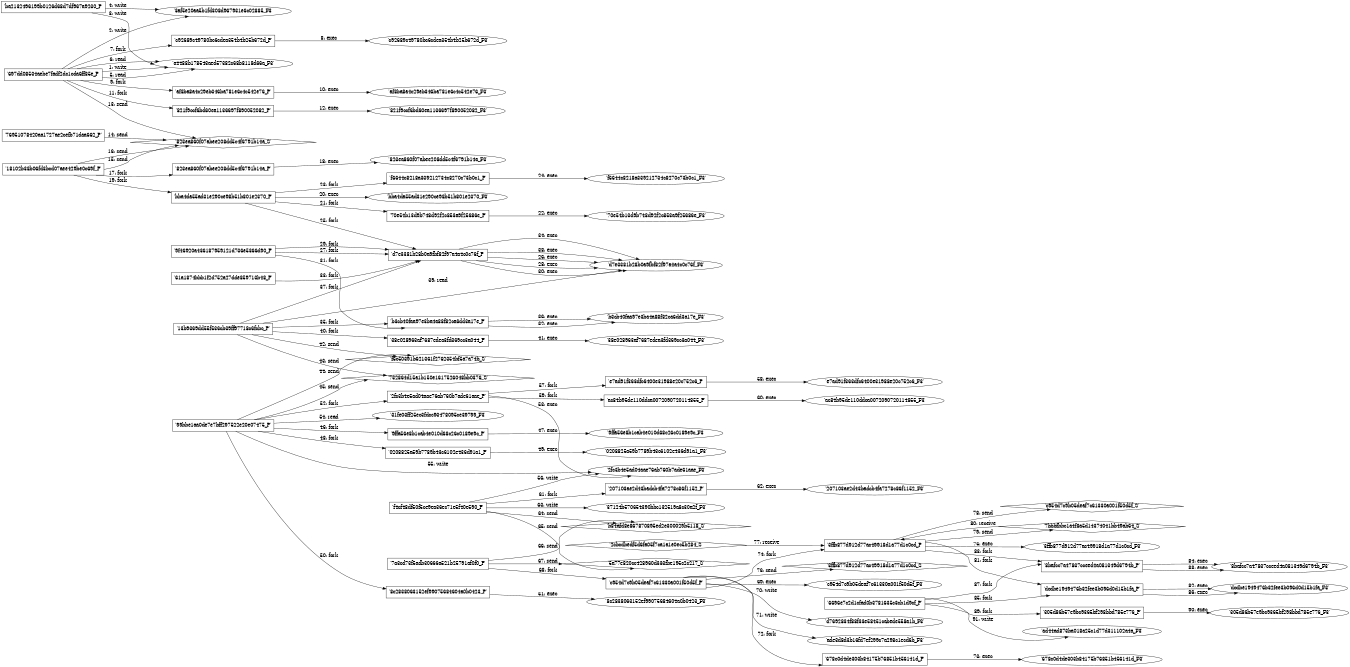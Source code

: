 digraph "D:\Learning\Paper\apt\基于CTI的攻击预警\Dataset\攻击图\ASGfromALLCTI\Metamorfo Banking Trojan Keeps Its Sights on Brazil.dot" {
rankdir="LR"
size="9"
fixedsize="false"
splines="true"
nodesep=0.3
ranksep=0
fontsize=10
overlap="scalexy"
engine= "neato"
	"'a4488b178543aed57382c68b8118d66a_F3'" [node_type=file shape=ellipse]
	"'697dd08534aebe7fadf2dc1cda6ff85e_P'" [node_type=Process shape=box]
	"'697dd08534aebe7fadf2dc1cda6ff85e_P'" -> "'a4488b178543aed57382c68b8118d66a_F3'" [label="1: write"]
	"'3af5e20aa5b1fd308d967931e6c02885_F3'" [node_type=file shape=ellipse]
	"'697dd08534aebe7fadf2dc1cda6ff85e_P'" [node_type=Process shape=box]
	"'697dd08534aebe7fadf2dc1cda6ff85e_P'" -> "'3af5e20aa5b1fd308d967931e6c02885_F3'" [label="2: write"]
	"'a4488b178543aed57382c68b8118d66a_F3'" [node_type=file shape=ellipse]
	"'ba2132496199b0126d68d7df967a9230_P'" [node_type=Process shape=box]
	"'ba2132496199b0126d68d7df967a9230_P'" -> "'a4488b178543aed57382c68b8118d66a_F3'" [label="3: write"]
	"'3af5e20aa5b1fd308d967931e6c02885_F3'" [node_type=file shape=ellipse]
	"'ba2132496199b0126d68d7df967a9230_P'" [node_type=Process shape=box]
	"'ba2132496199b0126d68d7df967a9230_P'" -> "'3af5e20aa5b1fd308d967931e6c02885_F3'" [label="4: write"]
	"'a4488b178543aed57382c68b8118d66a_F3'" [node_type=file shape=ellipse]
	"'697dd08534aebe7fadf2dc1cda6ff85e_P'" [node_type=Process shape=box]
	"'697dd08534aebe7fadf2dc1cda6ff85e_P'" -> "'a4488b178543aed57382c68b8118d66a_F3'" [label="5: read"]
	"'a4488b178543aed57382c68b8118d66a_F3'" [node_type=file shape=ellipse]
	"'697dd08534aebe7fadf2dc1cda6ff85e_P'" [node_type=Process shape=box]
	"'697dd08534aebe7fadf2dc1cda6ff85e_P'" -> "'a4488b178543aed57382c68b8118d66a_F3'" [label="6: read"]
	"'697dd08534aebe7fadf2dc1cda6ff85e_P'" [node_type=Process shape=box]
	"'c92689c49780bc6cdea354b4b25b672d_P'" [node_type=Process shape=box]
	"'697dd08534aebe7fadf2dc1cda6ff85e_P'" -> "'c92689c49780bc6cdea354b4b25b672d_P'" [label="7: fork"]
	"'c92689c49780bc6cdea354b4b25b672d_P'" [node_type=Process shape=box]
	"'c92689c49780bc6cdea354b4b25b672d_F3'" [node_type=File shape=ellipse]
	"'c92689c49780bc6cdea354b4b25b672d_P'" -> "'c92689c49780bc6cdea354b4b25b672d_F3'" [label="8: exec"]
	"'697dd08534aebe7fadf2dc1cda6ff85e_P'" [node_type=Process shape=box]
	"'af8ba8a4c29eb346ba781e6c4c542e76_P'" [node_type=Process shape=box]
	"'697dd08534aebe7fadf2dc1cda6ff85e_P'" -> "'af8ba8a4c29eb346ba781e6c4c542e76_P'" [label="9: fork"]
	"'af8ba8a4c29eb346ba781e6c4c542e76_P'" [node_type=Process shape=box]
	"'af8ba8a4c29eb346ba781e6c4c542e76_F3'" [node_type=File shape=ellipse]
	"'af8ba8a4c29eb346ba781e6c4c542e76_P'" -> "'af8ba8a4c29eb346ba781e6c4c542e76_F3'" [label="10: exec"]
	"'697dd08534aebe7fadf2dc1cda6ff85e_P'" [node_type=Process shape=box]
	"'821f9ccf6bd60ea1136697f890052082_P'" [node_type=Process shape=box]
	"'697dd08534aebe7fadf2dc1cda6ff85e_P'" -> "'821f9ccf6bd60ea1136697f890052082_P'" [label="11: fork"]
	"'821f9ccf6bd60ea1136697f890052082_P'" [node_type=Process shape=box]
	"'821f9ccf6bd60ea1136697f890052082_F3'" [node_type=File shape=ellipse]
	"'821f9ccf6bd60ea1136697f890052082_P'" -> "'821f9ccf6bd60ea1136697f890052082_F3'" [label="12: exec"]
	"'823ea860f07abee208dd5c4f6791b14a_S'" [node_type=Socket shape=diamond]
	"'697dd08534aebe7fadf2dc1cda6ff85e_P'" [node_type=Process shape=box]
	"'697dd08534aebe7fadf2dc1cda6ff85e_P'" -> "'823ea860f07abee208dd5c4f6791b14a_S'" [label="13: send"]
	"'823ea860f07abee208dd5c4f6791b14a_S'" [node_type=Socket shape=diamond]
	"'76951078420aa1727ae2cefb71daa662_P'" [node_type=Process shape=box]
	"'76951078420aa1727ae2cefb71daa662_P'" -> "'823ea860f07abee208dd5c4f6791b14a_S'" [label="14: send"]
	"'823ea860f07abee208dd5c4f6791b14a_S'" [node_type=Socket shape=diamond]
	"'18102b38b06fd3bcd07aee429be0c69f_P'" [node_type=Process shape=box]
	"'18102b38b06fd3bcd07aee429be0c69f_P'" -> "'823ea860f07abee208dd5c4f6791b14a_S'" [label="15: send"]
	"'823ea860f07abee208dd5c4f6791b14a_S'" [node_type=Socket shape=diamond]
	"'18102b38b06fd3bcd07aee429be0c69f_P'" [node_type=Process shape=box]
	"'18102b38b06fd3bcd07aee429be0c69f_P'" -> "'823ea860f07abee208dd5c4f6791b14a_S'" [label="16: send"]
	"'18102b38b06fd3bcd07aee429be0c69f_P'" [node_type=Process shape=box]
	"'823ea860f07abee208dd5c4f6791b14a_P'" [node_type=Process shape=box]
	"'18102b38b06fd3bcd07aee429be0c69f_P'" -> "'823ea860f07abee208dd5c4f6791b14a_P'" [label="17: fork"]
	"'823ea860f07abee208dd5c4f6791b14a_P'" [node_type=Process shape=box]
	"'823ea860f07abee208dd5c4f6791b14a_F3'" [node_type=File shape=ellipse]
	"'823ea860f07abee208dd5c4f6791b14a_P'" -> "'823ea860f07abee208dd5c4f6791b14a_F3'" [label="18: exec"]
	"'18102b38b06fd3bcd07aee429be0c69f_P'" [node_type=Process shape=box]
	"'bba4da55ad31e290ce98b51b801e2370_P'" [node_type=Process shape=box]
	"'18102b38b06fd3bcd07aee429be0c69f_P'" -> "'bba4da55ad31e290ce98b51b801e2370_P'" [label="19: fork"]
	"'bba4da55ad31e290ce98b51b801e2370_P'" [node_type=Process shape=box]
	"'bba4da55ad31e290ce98b51b801e2370_F3'" [node_type=File shape=ellipse]
	"'bba4da55ad31e290ce98b51b801e2370_P'" -> "'bba4da55ad31e290ce98b51b801e2370_F3'" [label="20: exec"]
	"'bba4da55ad31e290ce98b51b801e2370_P'" [node_type=Process shape=box]
	"'70e54b13d9b748d92f2c853a9f25686e_P'" [node_type=Process shape=box]
	"'bba4da55ad31e290ce98b51b801e2370_P'" -> "'70e54b13d9b748d92f2c853a9f25686e_P'" [label="21: fork"]
	"'70e54b13d9b748d92f2c853a9f25686e_P'" [node_type=Process shape=box]
	"'70e54b13d9b748d92f2c853a9f25686e_F3'" [node_type=File shape=ellipse]
	"'70e54b13d9b748d92f2c853a9f25686e_P'" -> "'70e54b13d9b748d92f2c853a9f25686e_F3'" [label="22: exec"]
	"'bba4da55ad31e290ce98b51b801e2370_P'" [node_type=Process shape=box]
	"'f6644c8218a339212734c8270c73b0c1_P'" [node_type=Process shape=box]
	"'bba4da55ad31e290ce98b51b801e2370_P'" -> "'f6644c8218a339212734c8270c73b0c1_P'" [label="23: fork"]
	"'f6644c8218a339212734c8270c73b0c1_P'" [node_type=Process shape=box]
	"'f6644c8218a339212734c8270c73b0c1_F3'" [node_type=File shape=ellipse]
	"'f6644c8218a339212734c8270c73b0c1_P'" -> "'f6644c8218a339212734c8270c73b0c1_F3'" [label="24: exec"]
	"'bba4da55ad31e290ce98b51b801e2370_P'" [node_type=Process shape=box]
	"'d7e3381b28b0a9fbf82f97a4a4c0c76f_P'" [node_type=Process shape=box]
	"'bba4da55ad31e290ce98b51b801e2370_P'" -> "'d7e3381b28b0a9fbf82f97a4a4c0c76f_P'" [label="25: fork"]
	"'d7e3381b28b0a9fbf82f97a4a4c0c76f_P'" [node_type=Process shape=box]
	"'d7e3381b28b0a9fbf82f97a4a4c0c76f_F3'" [node_type=File shape=ellipse]
	"'d7e3381b28b0a9fbf82f97a4a4c0c76f_P'" -> "'d7e3381b28b0a9fbf82f97a4a4c0c76f_F3'" [label="26: exec"]
	"'9f46920a436187959121d736e5366d90_P'" [node_type=Process shape=box]
	"'d7e3381b28b0a9fbf82f97a4a4c0c76f_P'" [node_type=Process shape=box]
	"'9f46920a436187959121d736e5366d90_P'" -> "'d7e3381b28b0a9fbf82f97a4a4c0c76f_P'" [label="27: fork"]
	"'d7e3381b28b0a9fbf82f97a4a4c0c76f_P'" [node_type=Process shape=box]
	"'d7e3381b28b0a9fbf82f97a4a4c0c76f_F3'" [node_type=File shape=ellipse]
	"'d7e3381b28b0a9fbf82f97a4a4c0c76f_P'" -> "'d7e3381b28b0a9fbf82f97a4a4c0c76f_F3'" [label="28: exec"]
	"'9f46920a436187959121d736e5366d90_P'" [node_type=Process shape=box]
	"'d7e3381b28b0a9fbf82f97a4a4c0c76f_P'" [node_type=Process shape=box]
	"'9f46920a436187959121d736e5366d90_P'" -> "'d7e3381b28b0a9fbf82f97a4a4c0c76f_P'" [label="29: fork"]
	"'d7e3381b28b0a9fbf82f97a4a4c0c76f_P'" [node_type=Process shape=box]
	"'d7e3381b28b0a9fbf82f97a4a4c0c76f_F3'" [node_type=File shape=ellipse]
	"'d7e3381b28b0a9fbf82f97a4a4c0c76f_P'" -> "'d7e3381b28b0a9fbf82f97a4a4c0c76f_F3'" [label="30: exec"]
	"'9f46920a436187959121d736e5366d90_P'" [node_type=Process shape=box]
	"'b3cb40faa97e3ba4a88f82ca6dd3a17e_P'" [node_type=Process shape=box]
	"'9f46920a436187959121d736e5366d90_P'" -> "'b3cb40faa97e3ba4a88f82ca6dd3a17e_P'" [label="31: fork"]
	"'b3cb40faa97e3ba4a88f82ca6dd3a17e_P'" [node_type=Process shape=box]
	"'b3cb40faa97e3ba4a88f82ca6dd3a17e_F3'" [node_type=File shape=ellipse]
	"'b3cb40faa97e3ba4a88f82ca6dd3a17e_P'" -> "'b3cb40faa97e3ba4a88f82ca6dd3a17e_F3'" [label="32: exec"]
	"'61a1874bbb1f2d752a27dde859713b48_P'" [node_type=Process shape=box]
	"'d7e3381b28b0a9fbf82f97a4a4c0c76f_P'" [node_type=Process shape=box]
	"'61a1874bbb1f2d752a27dde859713b48_P'" -> "'d7e3381b28b0a9fbf82f97a4a4c0c76f_P'" [label="33: fork"]
	"'d7e3381b28b0a9fbf82f97a4a4c0c76f_P'" [node_type=Process shape=box]
	"'d7e3381b28b0a9fbf82f97a4a4c0c76f_F3'" [node_type=File shape=ellipse]
	"'d7e3381b28b0a9fbf82f97a4a4c0c76f_P'" -> "'d7e3381b28b0a9fbf82f97a4a4c0c76f_F3'" [label="34: exec"]
	"'13b9369dd55f536cb39ff97718c6fcbc_P'" [node_type=Process shape=box]
	"'b3cb40faa97e3ba4a88f82ca6dd3a17e_P'" [node_type=Process shape=box]
	"'13b9369dd55f536cb39ff97718c6fcbc_P'" -> "'b3cb40faa97e3ba4a88f82ca6dd3a17e_P'" [label="35: fork"]
	"'b3cb40faa97e3ba4a88f82ca6dd3a17e_P'" [node_type=Process shape=box]
	"'b3cb40faa97e3ba4a88f82ca6dd3a17e_F3'" [node_type=File shape=ellipse]
	"'b3cb40faa97e3ba4a88f82ca6dd3a17e_P'" -> "'b3cb40faa97e3ba4a88f82ca6dd3a17e_F3'" [label="36: exec"]
	"'13b9369dd55f536cb39ff97718c6fcbc_P'" [node_type=Process shape=box]
	"'d7e3381b28b0a9fbf82f97a4a4c0c76f_P'" [node_type=Process shape=box]
	"'13b9369dd55f536cb39ff97718c6fcbc_P'" -> "'d7e3381b28b0a9fbf82f97a4a4c0c76f_P'" [label="37: fork"]
	"'d7e3381b28b0a9fbf82f97a4a4c0c76f_P'" [node_type=Process shape=box]
	"'d7e3381b28b0a9fbf82f97a4a4c0c76f_F3'" [node_type=File shape=ellipse]
	"'d7e3381b28b0a9fbf82f97a4a4c0c76f_P'" -> "'d7e3381b28b0a9fbf82f97a4a4c0c76f_F3'" [label="38: exec"]
	"'d7e3381b28b0a9fbf82f97a4a4c0c76f_F3'" [node_type=file shape=ellipse]
	"'13b9369dd55f536cb39ff97718c6fcbc_P'" [node_type=Process shape=box]
	"'13b9369dd55f536cb39ff97718c6fcbc_P'" -> "'d7e3381b28b0a9fbf82f97a4a4c0c76f_F3'" [label="39: read"]
	"'13b9369dd55f536cb39ff97718c6fcbc_P'" [node_type=Process shape=box]
	"'38e028963af7687edea3fd369cc3a044_P'" [node_type=Process shape=box]
	"'13b9369dd55f536cb39ff97718c6fcbc_P'" -> "'38e028963af7687edea3fd369cc3a044_P'" [label="40: fork"]
	"'38e028963af7687edea3fd369cc3a044_P'" [node_type=Process shape=box]
	"'38e028963af7687edea3fd369cc3a044_F3'" [node_type=File shape=ellipse]
	"'38e028963af7687edea3fd369cc3a044_P'" -> "'38e028963af7687edea3fd369cc3a044_F3'" [label="41: exec"]
	"'f6c50391b621361f2762354bf5a7a74b_S'" [node_type=Socket shape=diamond]
	"'13b9369dd55f536cb39ff97718c6fcbc_P'" [node_type=Process shape=box]
	"'13b9369dd55f536cb39ff97718c6fcbc_P'" -> "'f6c50391b621361f2762354bf5a7a74b_S'" [label="42: send"]
	"'732864d15a1b150e1617526048bb0376_S'" [node_type=Socket shape=diamond]
	"'13b9369dd55f536cb39ff97718c6fcbc_P'" [node_type=Process shape=box]
	"'13b9369dd55f536cb39ff97718c6fcbc_P'" -> "'732864d15a1b150e1617526048bb0376_S'" [label="43: send"]
	"'f6c50391b621361f2762354bf5a7a74b_S'" [node_type=Socket shape=diamond]
	"'99bbe1aa0de7e7bff297522e20e07475_P'" [node_type=Process shape=box]
	"'99bbe1aa0de7e7bff297522e20e07475_P'" -> "'f6c50391b621361f2762354bf5a7a74b_S'" [label="44: send"]
	"'732864d15a1b150e1617526048bb0376_S'" [node_type=Socket shape=diamond]
	"'99bbe1aa0de7e7bff297522e20e07475_P'" [node_type=Process shape=box]
	"'99bbe1aa0de7e7bff297522e20e07475_P'" -> "'732864d15a1b150e1617526048bb0376_S'" [label="45: send"]
	"'99bbe1aa0de7e7bff297522e20e07475_P'" [node_type=Process shape=box]
	"'9ffa56e8b1cab4e010d68c26c0189e9c_P'" [node_type=Process shape=box]
	"'99bbe1aa0de7e7bff297522e20e07475_P'" -> "'9ffa56e8b1cab4e010d68c26c0189e9c_P'" [label="46: fork"]
	"'9ffa56e8b1cab4e010d68c26c0189e9c_P'" [node_type=Process shape=box]
	"'9ffa56e8b1cab4e010d68c26c0189e9c_F3'" [node_type=File shape=ellipse]
	"'9ffa56e8b1cab4e010d68c26c0189e9c_P'" -> "'9ffa56e8b1cab4e010d68c26c0189e9c_F3'" [label="47: exec"]
	"'99bbe1aa0de7e7bff297522e20e07475_P'" [node_type=Process shape=box]
	"'0208825a59b7789b43c6102e436d91a1_P'" [node_type=Process shape=box]
	"'99bbe1aa0de7e7bff297522e20e07475_P'" -> "'0208825a59b7789b43c6102e436d91a1_P'" [label="48: fork"]
	"'0208825a59b7789b43c6102e436d91a1_P'" [node_type=Process shape=box]
	"'0208825a59b7789b43c6102e436d91a1_F3'" [node_type=File shape=ellipse]
	"'0208825a59b7789b43c6102e436d91a1_P'" -> "'0208825a59b7789b43c6102e436d91a1_F3'" [label="49: exec"]
	"'99bbe1aa0de7e7bff297522e20e07475_P'" [node_type=Process shape=box]
	"'8c2838063152ef99075684604a0b0423_P'" [node_type=Process shape=box]
	"'99bbe1aa0de7e7bff297522e20e07475_P'" -> "'8c2838063152ef99075684604a0b0423_P'" [label="50: fork"]
	"'8c2838063152ef99075684604a0b0423_P'" [node_type=Process shape=box]
	"'8c2838063152ef99075684604a0b0423_F3'" [node_type=File shape=ellipse]
	"'8c2838063152ef99075684604a0b0423_P'" -> "'8c2838063152ef99075684604a0b0423_F3'" [label="51: exec"]
	"'99bbe1aa0de7e7bff297522e20e07475_P'" [node_type=Process shape=box]
	"'2fc3b4e5ad04aae76ab760b7ade61aae_P'" [node_type=Process shape=box]
	"'99bbe1aa0de7e7bff297522e20e07475_P'" -> "'2fc3b4e5ad04aae76ab760b7ade61aae_P'" [label="52: fork"]
	"'2fc3b4e5ad04aae76ab760b7ade61aae_P'" [node_type=Process shape=box]
	"'2fc3b4e5ad04aae76ab760b7ade61aae_F3'" [node_type=File shape=ellipse]
	"'2fc3b4e5ad04aae76ab760b7ade61aae_P'" -> "'2fc3b4e5ad04aae76ab760b7ade61aae_F3'" [label="53: exec"]
	"'31fe03ff25ec3fdcc93478095ce39799_F3'" [node_type=file shape=ellipse]
	"'99bbe1aa0de7e7bff297522e20e07475_P'" [node_type=Process shape=box]
	"'99bbe1aa0de7e7bff297522e20e07475_P'" -> "'31fe03ff25ec3fdcc93478095ce39799_F3'" [label="54: read"]
	"'2fc3b4e5ad04aae76ab760b7ade61aae_F3'" [node_type=file shape=ellipse]
	"'99bbe1aa0de7e7bff297522e20e07475_P'" [node_type=Process shape=box]
	"'99bbe1aa0de7e7bff297522e20e07475_P'" -> "'2fc3b4e5ad04aae76ab760b7ade61aae_F3'" [label="55: write"]
	"'2fc3b4e5ad04aae76ab760b7ade61aae_F3'" [node_type=file shape=ellipse]
	"'f4cf48df50f5ce9ea36ec71e5f40e590_P'" [node_type=Process shape=box]
	"'f4cf48df50f5ce9ea36ec71e5f40e590_P'" -> "'2fc3b4e5ad04aae76ab760b7ade61aae_F3'" [label="56: write"]
	"'2fc3b4e5ad04aae76ab760b7ade61aae_P'" [node_type=Process shape=box]
	"'e7ad91f363dfc6400e31988e20c752c6_P'" [node_type=Process shape=box]
	"'2fc3b4e5ad04aae76ab760b7ade61aae_P'" -> "'e7ad91f363dfc6400e31988e20c752c6_P'" [label="57: fork"]
	"'e7ad91f363dfc6400e31988e20c752c6_P'" [node_type=Process shape=box]
	"'e7ad91f363dfc6400e31988e20c752c6_F3'" [node_type=File shape=ellipse]
	"'e7ad91f363dfc6400e31988e20c752c6_P'" -> "'e7ad91f363dfc6400e31988e20c752c6_F3'" [label="58: exec"]
	"'2fc3b4e5ad04aae76ab760b7ade61aae_P'" [node_type=Process shape=box]
	"'ac84b95de110ddca0072090720114855_P'" [node_type=Process shape=box]
	"'2fc3b4e5ad04aae76ab760b7ade61aae_P'" -> "'ac84b95de110ddca0072090720114855_P'" [label="59: fork"]
	"'ac84b95de110ddca0072090720114855_P'" [node_type=Process shape=box]
	"'ac84b95de110ddca0072090720114855_F3'" [node_type=File shape=ellipse]
	"'ac84b95de110ddca0072090720114855_P'" -> "'ac84b95de110ddca0072090720114855_F3'" [label="60: exec"]
	"'f4cf48df50f5ce9ea36ec71e5f40e590_P'" [node_type=Process shape=box]
	"'207103ae2d43badcb4fa7278c86f1152_P'" [node_type=Process shape=box]
	"'f4cf48df50f5ce9ea36ec71e5f40e590_P'" -> "'207103ae2d43badcb4fa7278c86f1152_P'" [label="61: fork"]
	"'207103ae2d43badcb4fa7278c86f1152_P'" [node_type=Process shape=box]
	"'207103ae2d43badcb4fa7278c86f1152_F3'" [node_type=File shape=ellipse]
	"'207103ae2d43badcb4fa7278c86f1152_P'" -> "'207103ae2d43badcb4fa7278c86f1152_F3'" [label="62: exec"]
	"'37124b570654390bbc132519a8c30a2f_F3'" [node_type=file shape=ellipse]
	"'f4cf48df50f5ce9ea36ec71e5f40e590_P'" [node_type=Process shape=box]
	"'f4cf48df50f5ce9ea36ec71e5f40e590_P'" -> "'37124b570654390bbc132519a8c30a2f_F3'" [label="63: write"]
	"'b84afd8e867870895ed2e300029b5118_S'" [node_type=Socket shape=diamond]
	"'f4cf48df50f5ce9ea36ec71e5f40e590_P'" [node_type=Process shape=box]
	"'f4cf48df50f5ce9ea36ec71e5f40e590_P'" -> "'b84afd8e867870895ed2e300029b5118_S'" [label="64: send"]
	"'5a77e820cc428960d333fbe195c2c217_S'" [node_type=Socket shape=diamond]
	"'f4cf48df50f5ce9ea36ec71e5f40e590_P'" [node_type=Process shape=box]
	"'f4cf48df50f5ce9ea36ec71e5f40e590_P'" -> "'5a77e820cc428960d333fbe195c2c217_S'" [label="65: send"]
	"'b84afd8e867870895ed2e300029b5118_S'" [node_type=Socket shape=diamond]
	"'7a3cd73f5adb30666a521b25791af0f0_P'" [node_type=Process shape=box]
	"'7a3cd73f5adb30666a521b25791af0f0_P'" -> "'b84afd8e867870895ed2e300029b5118_S'" [label="66: send"]
	"'5a77e820cc428960d333fbe195c2c217_S'" [node_type=Socket shape=diamond]
	"'7a3cd73f5adb30666a521b25791af0f0_P'" [node_type=Process shape=box]
	"'7a3cd73f5adb30666a521b25791af0f0_P'" -> "'5a77e820cc428960d333fbe195c2c217_S'" [label="67: send"]
	"'7a3cd73f5adb30666a521b25791af0f0_P'" [node_type=Process shape=box]
	"'c954d7c9b05deaf7c61330a001f50d5f_P'" [node_type=Process shape=box]
	"'7a3cd73f5adb30666a521b25791af0f0_P'" -> "'c954d7c9b05deaf7c61330a001f50d5f_P'" [label="68: fork"]
	"'c954d7c9b05deaf7c61330a001f50d5f_P'" [node_type=Process shape=box]
	"'c954d7c9b05deaf7c61330a001f50d5f_F3'" [node_type=File shape=ellipse]
	"'c954d7c9b05deaf7c61330a001f50d5f_P'" -> "'c954d7c9b05deaf7c61330a001f50d5f_F3'" [label="69: exec"]
	"'d7692834f88f33e58451cabede558a1b_F3'" [node_type=file shape=ellipse]
	"'c954d7c9b05deaf7c61330a001f50d5f_P'" [node_type=Process shape=box]
	"'c954d7c9b05deaf7c61330a001f50d5f_P'" -> "'d7692834f88f33e58451cabede558a1b_F3'" [label="70: write"]
	"'ade3d8d3b16fd7ef299c7a298c1ecd6b_F3'" [node_type=file shape=ellipse]
	"'c954d7c9b05deaf7c61330a001f50d5f_P'" [node_type=Process shape=box]
	"'c954d7c9b05deaf7c61330a001f50d5f_P'" -> "'ade3d8d3b16fd7ef299c7a298c1ecd6b_F3'" [label="71: write"]
	"'c954d7c9b05deaf7c61330a001f50d5f_P'" [node_type=Process shape=box]
	"'678c0d4de303b84175b76851b456141d_P'" [node_type=Process shape=box]
	"'c954d7c9b05deaf7c61330a001f50d5f_P'" -> "'678c0d4de303b84175b76851b456141d_P'" [label="72: fork"]
	"'678c0d4de303b84175b76851b456141d_P'" [node_type=Process shape=box]
	"'678c0d4de303b84175b76851b456141d_F3'" [node_type=File shape=ellipse]
	"'678c0d4de303b84175b76851b456141d_P'" -> "'678c0d4de303b84175b76851b456141d_F3'" [label="73: exec"]
	"'c954d7c9b05deaf7c61330a001f50d5f_P'" [node_type=Process shape=box]
	"'3ffb877d912d77ac49918d1a77d1c0cd_P'" [node_type=Process shape=box]
	"'c954d7c9b05deaf7c61330a001f50d5f_P'" -> "'3ffb877d912d77ac49918d1a77d1c0cd_P'" [label="74: fork"]
	"'3ffb877d912d77ac49918d1a77d1c0cd_P'" [node_type=Process shape=box]
	"'3ffb877d912d77ac49918d1a77d1c0cd_F3'" [node_type=File shape=ellipse]
	"'3ffb877d912d77ac49918d1a77d1c0cd_P'" -> "'3ffb877d912d77ac49918d1a77d1c0cd_F3'" [label="75: exec"]
	"'3ffb877d912d77ac49918d1a77d1c0cd_S'" [node_type=Socket shape=diamond]
	"'c954d7c9b05deaf7c61330a001f50d5f_P'" [node_type=Process shape=box]
	"'c954d7c9b05deaf7c61330a001f50d5f_P'" -> "'3ffb877d912d77ac49918d1a77d1c0cd_S'" [label="76: send"]
	"'3ffb877d912d77ac49918d1a77d1c0cd_P'" [node_type=Process shape=box]
	"'2cbcdbedf5d6fa05f7ca1a1e0ec5b284_S'" [node_type=Socket shape=diamond]
	"'2cbcdbedf5d6fa05f7ca1a1e0ec5b284_S'" -> "'3ffb877d912d77ac49918d1a77d1c0cd_P'" [label="77: receive"]
	"'c954d7c9b05deaf7c61330a001f50d5f_S'" [node_type=Socket shape=diamond]
	"'3ffb877d912d77ac49918d1a77d1c0cd_P'" [node_type=Process shape=box]
	"'3ffb877d912d77ac49918d1a77d1c0cd_P'" -> "'c954d7c9b05deaf7c61330a001f50d5f_S'" [label="78: send"]
	"'7bbbfbbc1a4f8a5d14374041bb49ab64_S'" [node_type=Socket shape=diamond]
	"'3ffb877d912d77ac49918d1a77d1c0cd_P'" [node_type=Process shape=box]
	"'3ffb877d912d77ac49918d1a77d1c0cd_P'" -> "'7bbbfbbc1a4f8a5d14374041bb49ab64_S'" [label="79: send"]
	"'7bbbfbbc1a4f8a5d14374041bb49ab64_S'" -> "'3ffb877d912d77ac49918d1a77d1c0cd_P'" [label="80: receive"]
	"'3ffb877d912d77ac49918d1a77d1c0cd_P'" [node_type=Process shape=box]
	"'dcdbe1949476b32fee3b096d0d15b1fa_P'" [node_type=Process shape=box]
	"'3ffb877d912d77ac49918d1a77d1c0cd_P'" -> "'dcdbe1949476b32fee3b096d0d15b1fa_P'" [label="81: fork"]
	"'dcdbe1949476b32fee3b096d0d15b1fa_P'" [node_type=Process shape=box]
	"'dcdbe1949476b32fee3b096d0d15b1fa_F3'" [node_type=File shape=ellipse]
	"'dcdbe1949476b32fee3b096d0d15b1fa_P'" -> "'dcdbe1949476b32fee3b096d0d15b1fa_F3'" [label="82: exec"]
	"'3ffb877d912d77ac49918d1a77d1c0cd_P'" [node_type=Process shape=box]
	"'8bafcc7a47837cceed4a081349d6794b_P'" [node_type=Process shape=box]
	"'3ffb877d912d77ac49918d1a77d1c0cd_P'" -> "'8bafcc7a47837cceed4a081349d6794b_P'" [label="83: fork"]
	"'8bafcc7a47837cceed4a081349d6794b_P'" [node_type=Process shape=box]
	"'8bafcc7a47837cceed4a081349d6794b_F3'" [node_type=File shape=ellipse]
	"'8bafcc7a47837cceed4a081349d6794b_P'" -> "'8bafcc7a47837cceed4a081349d6794b_F3'" [label="84: exec"]
	"'6696e7c2d1cfad0b3781635c3cb1d9cf_P'" [node_type=Process shape=box]
	"'dcdbe1949476b32fee3b096d0d15b1fa_P'" [node_type=Process shape=box]
	"'6696e7c2d1cfad0b3781635c3cb1d9cf_P'" -> "'dcdbe1949476b32fee3b096d0d15b1fa_P'" [label="85: fork"]
	"'dcdbe1949476b32fee3b096d0d15b1fa_P'" [node_type=Process shape=box]
	"'dcdbe1949476b32fee3b096d0d15b1fa_F3'" [node_type=File shape=ellipse]
	"'dcdbe1949476b32fee3b096d0d15b1fa_P'" -> "'dcdbe1949476b32fee3b096d0d15b1fa_F3'" [label="86: exec"]
	"'6696e7c2d1cfad0b3781635c3cb1d9cf_P'" [node_type=Process shape=box]
	"'8bafcc7a47837cceed4a081349d6794b_P'" [node_type=Process shape=box]
	"'6696e7c2d1cfad0b3781635c3cb1d9cf_P'" -> "'8bafcc7a47837cceed4a081349d6794b_P'" [label="87: fork"]
	"'8bafcc7a47837cceed4a081349d6794b_P'" [node_type=Process shape=box]
	"'8bafcc7a47837cceed4a081349d6794b_F3'" [node_type=File shape=ellipse]
	"'8bafcc7a47837cceed4a081349d6794b_P'" -> "'8bafcc7a47837cceed4a081349d6794b_F3'" [label="88: exec"]
	"'6696e7c2d1cfad0b3781635c3cb1d9cf_P'" [node_type=Process shape=box]
	"'305d86b57e9bc9365bf298bbd785e776_P'" [node_type=Process shape=box]
	"'6696e7c2d1cfad0b3781635c3cb1d9cf_P'" -> "'305d86b57e9bc9365bf298bbd785e776_P'" [label="89: fork"]
	"'305d86b57e9bc9365bf298bbd785e776_P'" [node_type=Process shape=box]
	"'305d86b57e9bc9365bf298bbd785e776_F3'" [node_type=File shape=ellipse]
	"'305d86b57e9bc9365bf298bbd785e776_P'" -> "'305d86b57e9bc9365bf298bbd785e776_F3'" [label="90: exec"]
	"'ad44ad873ba018a25c1d77d311102a4a_F3'" [node_type=file shape=ellipse]
	"'6696e7c2d1cfad0b3781635c3cb1d9cf_P'" [node_type=Process shape=box]
	"'6696e7c2d1cfad0b3781635c3cb1d9cf_P'" -> "'ad44ad873ba018a25c1d77d311102a4a_F3'" [label="91: write"]
}
